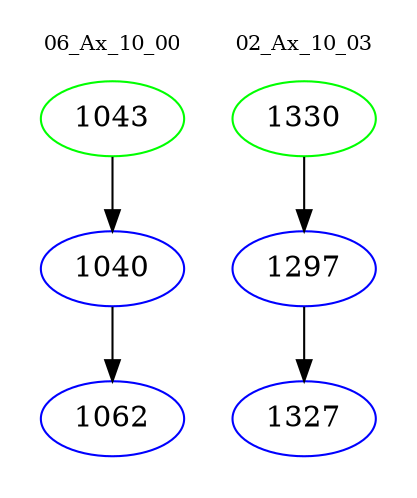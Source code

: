 digraph{
subgraph cluster_0 {
color = white
label = "06_Ax_10_00";
fontsize=10;
T0_1043 [label="1043", color="green"]
T0_1043 -> T0_1040 [color="black"]
T0_1040 [label="1040", color="blue"]
T0_1040 -> T0_1062 [color="black"]
T0_1062 [label="1062", color="blue"]
}
subgraph cluster_1 {
color = white
label = "02_Ax_10_03";
fontsize=10;
T1_1330 [label="1330", color="green"]
T1_1330 -> T1_1297 [color="black"]
T1_1297 [label="1297", color="blue"]
T1_1297 -> T1_1327 [color="black"]
T1_1327 [label="1327", color="blue"]
}
}
